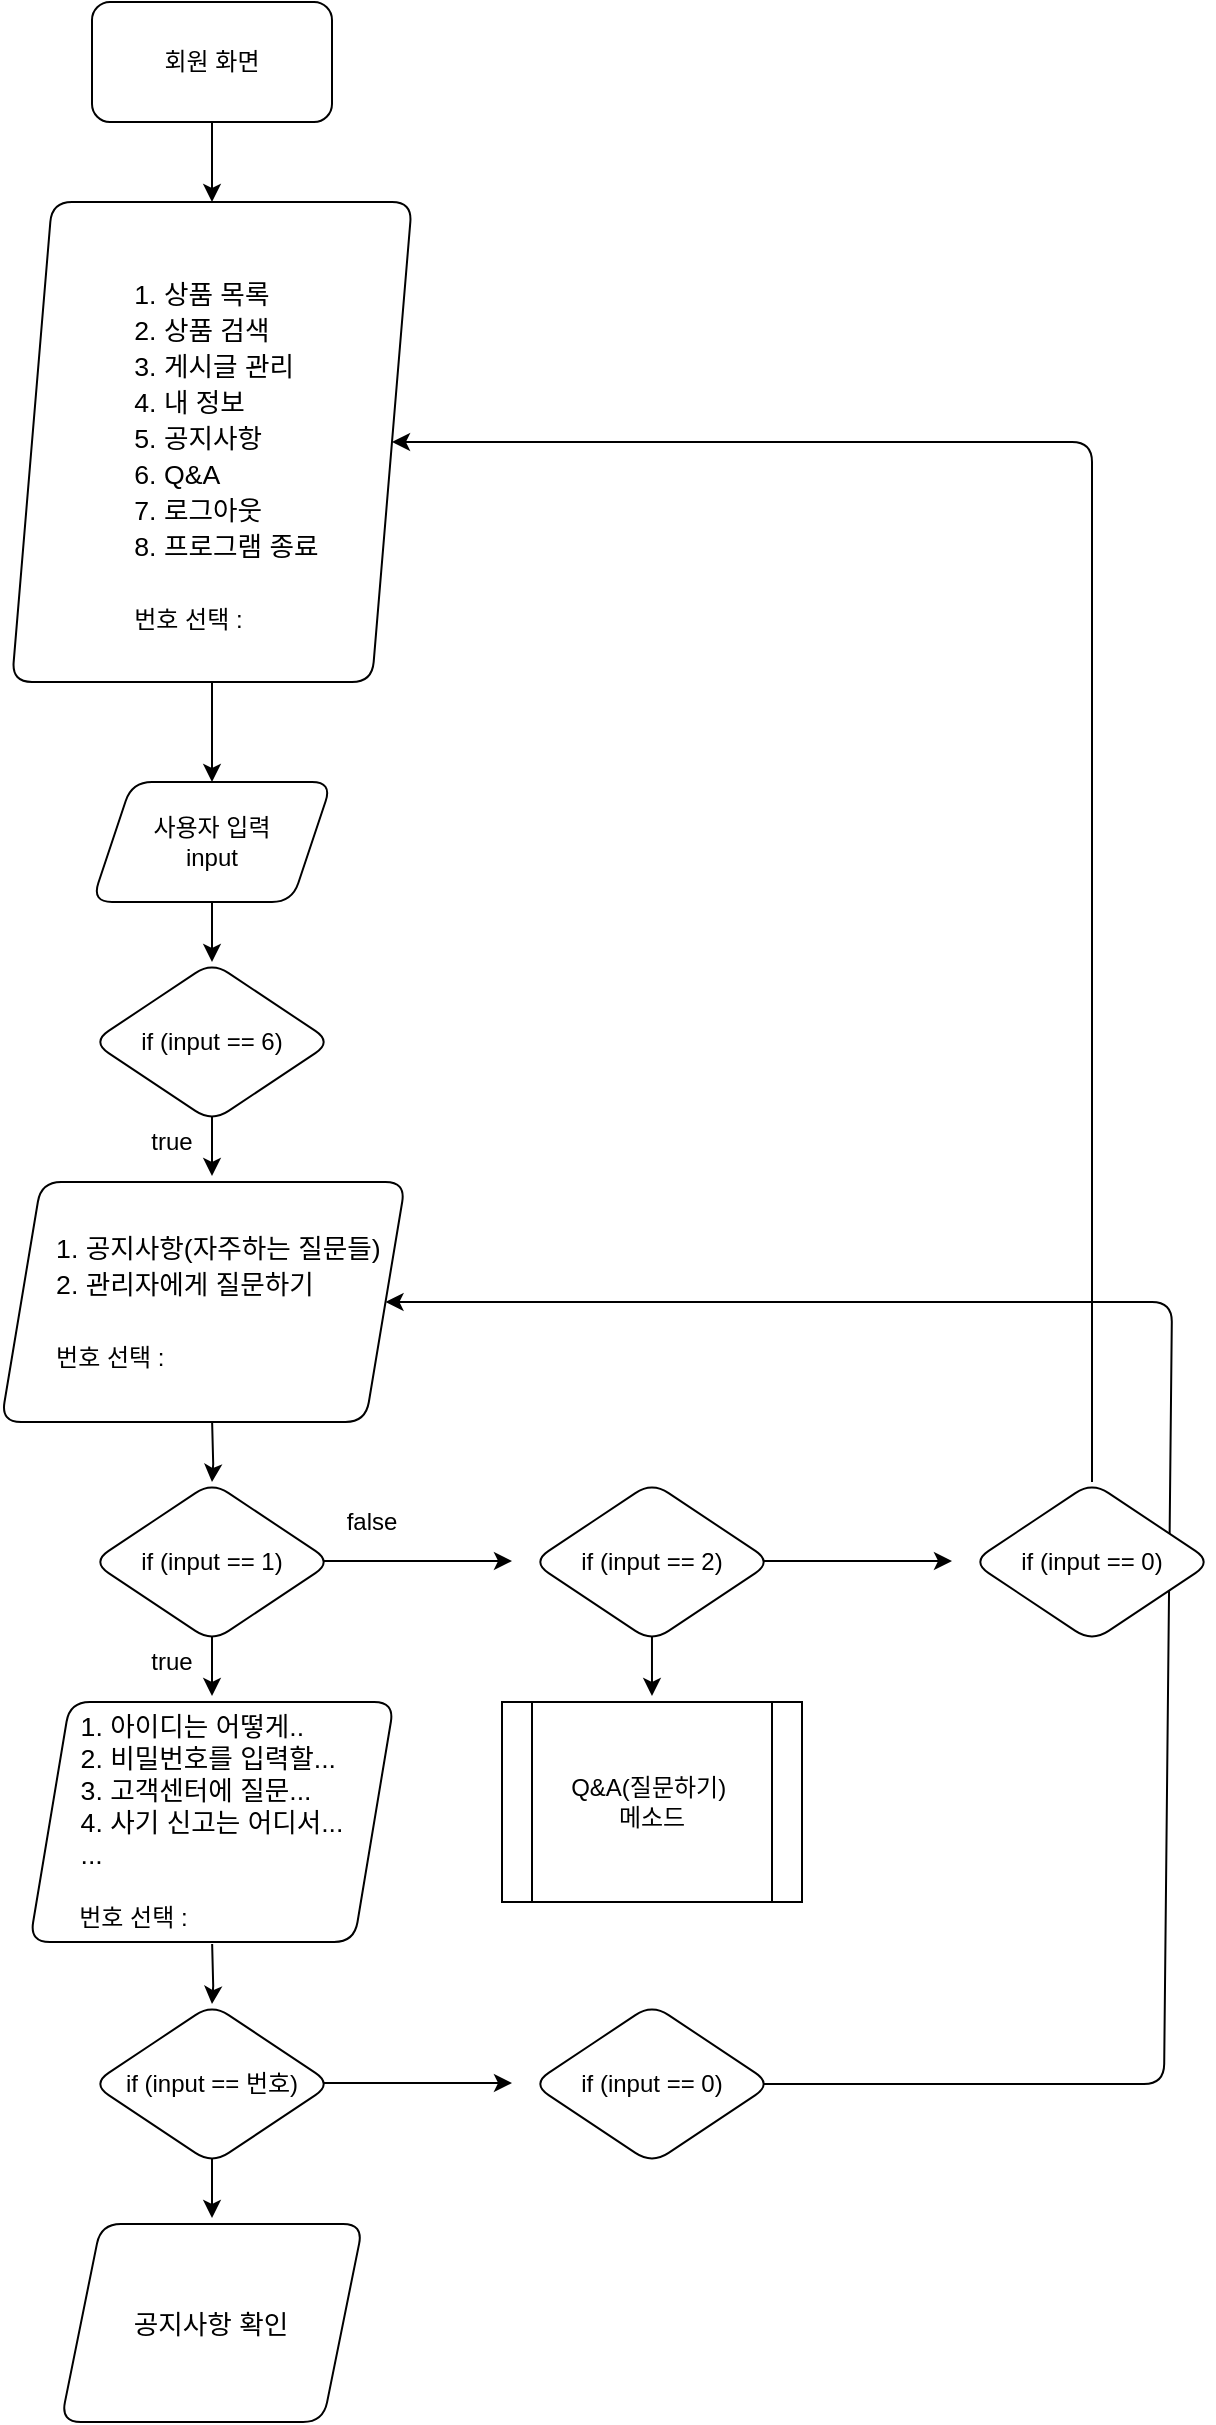 <mxfile version="13.9.8" type="device"><diagram id="C5RBs43oDa-KdzZeNtuy" name="Page-1"><mxGraphModel dx="1351" dy="923" grid="1" gridSize="10" guides="1" tooltips="1" connect="1" arrows="1" fold="1" page="1" pageScale="1" pageWidth="827" pageHeight="1169" math="0" shadow="0"><root><mxCell id="WIyWlLk6GJQsqaUBKTNV-0"/><mxCell id="WIyWlLk6GJQsqaUBKTNV-1" parent="WIyWlLk6GJQsqaUBKTNV-0"/><mxCell id="uwMDLO1GUHIa66Tls5Jl-5" value="" style="edgeStyle=orthogonalEdgeStyle;rounded=0;orthogonalLoop=1;jettySize=auto;html=1;" parent="WIyWlLk6GJQsqaUBKTNV-1" source="uwMDLO1GUHIa66Tls5Jl-6" target="uwMDLO1GUHIa66Tls5Jl-8" edge="1"><mxGeometry relative="1" as="geometry"/></mxCell><mxCell id="uwMDLO1GUHIa66Tls5Jl-6" value="회원 화면" style="rounded=1;whiteSpace=wrap;html=1;" parent="WIyWlLk6GJQsqaUBKTNV-1" vertex="1"><mxGeometry x="180" y="20" width="120" height="60" as="geometry"/></mxCell><mxCell id="uwMDLO1GUHIa66Tls5Jl-7" value="" style="edgeStyle=orthogonalEdgeStyle;rounded=0;orthogonalLoop=1;jettySize=auto;html=1;" parent="WIyWlLk6GJQsqaUBKTNV-1" source="uwMDLO1GUHIa66Tls5Jl-8" edge="1"><mxGeometry relative="1" as="geometry"><mxPoint x="240" y="410" as="targetPoint"/></mxGeometry></mxCell><mxCell id="uwMDLO1GUHIa66Tls5Jl-8" value="&lt;br&gt;&lt;p style=&quot;line-height: 150% ; margin-top: 0pt ; margin-bottom: 0pt ; margin-left: 0.4in ; margin-right: 0in ; text-indent: -0.25in ; text-align: left ; direction: ltr ; unicode-bidi: embed&quot;&gt;&lt;span style=&quot;font-size: 10pt&quot;&gt;1. 상품 목록&lt;/span&gt;&lt;/p&gt;&lt;p style=&quot;line-height: 150% ; margin-top: 0pt ; margin-bottom: 0pt ; margin-left: 0.4in ; margin-right: 0in ; text-indent: -0.25in ; text-align: left ; direction: ltr ; unicode-bidi: embed&quot;&gt;&lt;span style=&quot;font-size: 10pt&quot;&gt;2. 상품 검색&lt;/span&gt;&lt;/p&gt;&lt;p style=&quot;line-height: 150% ; margin-top: 0pt ; margin-bottom: 0pt ; margin-left: 0.4in ; margin-right: 0in ; text-indent: -0.25in ; text-align: left ; direction: ltr ; unicode-bidi: embed&quot;&gt;&lt;span style=&quot;font-size: 10pt&quot;&gt;3. 게시글 관리&lt;/span&gt;&lt;/p&gt;&lt;p style=&quot;line-height: 150% ; margin-top: 0pt ; margin-bottom: 0pt ; margin-left: 0.4in ; margin-right: 0in ; text-indent: -0.25in ; text-align: left ; direction: ltr ; unicode-bidi: embed&quot;&gt;&lt;span style=&quot;font-size: 10pt&quot;&gt;4. 내 정보&lt;/span&gt;&lt;/p&gt;&lt;p style=&quot;line-height: 150% ; margin-top: 0pt ; margin-bottom: 0pt ; margin-left: 0.4in ; margin-right: 0in ; text-indent: -0.25in ; text-align: left ; direction: ltr ; unicode-bidi: embed&quot;&gt;&lt;span style=&quot;text-indent: -0.25in ; font-size: 10pt&quot;&gt;5. 공지사항&lt;/span&gt;&lt;span style=&quot;font-size: 10pt&quot;&gt;&lt;br&gt;&lt;/span&gt;&lt;/p&gt;&lt;p style=&quot;line-height: 150% ; margin-top: 0pt ; margin-bottom: 0pt ; margin-left: 0.4in ; margin-right: 0in ; text-indent: -0.25in ; text-align: left ; direction: ltr ; unicode-bidi: embed&quot;&gt;&lt;span style=&quot;text-indent: -0.25in ; font-size: 10pt&quot;&gt;6. Q&amp;amp;A&lt;/span&gt;&lt;span style=&quot;text-indent: -0.25in ; font-size: 10pt&quot;&gt;&lt;br&gt;&lt;/span&gt;&lt;/p&gt;&lt;p style=&quot;line-height: 150% ; margin-top: 0pt ; margin-bottom: 0pt ; margin-left: 0.4in ; margin-right: 0in ; text-indent: -0.25in ; text-align: left ; direction: ltr ; unicode-bidi: embed&quot;&gt;&lt;span style=&quot;text-indent: -0.25in ; font-size: 10pt&quot;&gt;7. 로그아웃&lt;/span&gt;&lt;span style=&quot;text-indent: -0.25in ; font-size: 10pt&quot;&gt;&lt;br&gt;&lt;/span&gt;&lt;/p&gt;&lt;p style=&quot;line-height: 150% ; margin-top: 0pt ; margin-bottom: 0pt ; margin-left: 0.4in ; margin-right: 0in ; text-indent: -0.25in ; text-align: left ; direction: ltr ; unicode-bidi: embed&quot;&gt;&lt;span style=&quot;text-indent: -0.25in ; font-size: 10pt&quot;&gt;8. 프로그램 종료&lt;/span&gt;&lt;/p&gt;&lt;p style=&quot;line-height: 150% ; margin-top: 0pt ; margin-bottom: 0pt ; margin-left: 0.4in ; margin-right: 0in ; text-indent: -0.25in ; text-align: left ; direction: ltr ; unicode-bidi: embed&quot;&gt;&lt;br&gt;&lt;/p&gt;&lt;p style=&quot;line-height: 150% ; margin-top: 0pt ; margin-bottom: 0pt ; margin-left: 0.4in ; margin-right: 0in ; text-indent: -0.25in ; text-align: left ; direction: ltr ; unicode-bidi: embed&quot;&gt;&lt;span style=&quot;text-indent: -0.25in&quot;&gt;번호 선택 :&amp;nbsp;&lt;/span&gt;&lt;br&gt;&lt;/p&gt;" style="shape=parallelogram;perimeter=parallelogramPerimeter;whiteSpace=wrap;html=1;fixedSize=1;rounded=1;" parent="WIyWlLk6GJQsqaUBKTNV-1" vertex="1"><mxGeometry x="140" y="120" width="200" height="240" as="geometry"/></mxCell><mxCell id="uwMDLO1GUHIa66Tls5Jl-9" value="" style="edgeStyle=orthogonalEdgeStyle;rounded=0;orthogonalLoop=1;jettySize=auto;html=1;" parent="WIyWlLk6GJQsqaUBKTNV-1" source="uwMDLO1GUHIa66Tls5Jl-10" target="uwMDLO1GUHIa66Tls5Jl-12" edge="1"><mxGeometry relative="1" as="geometry"/></mxCell><mxCell id="uwMDLO1GUHIa66Tls5Jl-10" value="사용자 입력&lt;br&gt;input" style="shape=parallelogram;perimeter=parallelogramPerimeter;whiteSpace=wrap;html=1;fixedSize=1;rounded=1;" parent="WIyWlLk6GJQsqaUBKTNV-1" vertex="1"><mxGeometry x="180" y="410" width="120" height="60" as="geometry"/></mxCell><mxCell id="uwMDLO1GUHIa66Tls5Jl-12" value="if (input == 6)" style="rhombus;whiteSpace=wrap;html=1;rounded=1;" parent="WIyWlLk6GJQsqaUBKTNV-1" vertex="1"><mxGeometry x="180" y="500" width="120" height="80" as="geometry"/></mxCell><mxCell id="uwMDLO1GUHIa66Tls5Jl-285" value="" style="edgeStyle=orthogonalEdgeStyle;rounded=0;orthogonalLoop=1;jettySize=auto;html=1;" parent="WIyWlLk6GJQsqaUBKTNV-1" edge="1"><mxGeometry relative="1" as="geometry"><mxPoint x="240" y="577" as="sourcePoint"/><mxPoint x="240" y="607" as="targetPoint"/></mxGeometry></mxCell><mxCell id="uwMDLO1GUHIa66Tls5Jl-286" value="&lt;p style=&quot;line-height: 18px ; margin: 0pt 0in 0pt 0.4in ; text-indent: -0.25in ; text-align: left ; direction: ltr ; unicode-bidi: embed&quot;&gt;&lt;span style=&quot;font-size: 10pt&quot;&gt;1. 공지사항(자주하는 질문들)&lt;/span&gt;&lt;/p&gt;&lt;p style=&quot;line-height: 18px ; margin: 0pt 0in 0pt 0.4in ; text-indent: -0.25in ; text-align: left ; direction: ltr ; unicode-bidi: embed&quot;&gt;&lt;span style=&quot;font-size: 10pt&quot;&gt;2. 관리자에게 질문하기&lt;/span&gt;&lt;/p&gt;&lt;p style=&quot;line-height: 18px ; margin: 0pt 0in 0pt 0.4in ; text-indent: -0.25in ; text-align: left ; direction: ltr ; unicode-bidi: embed&quot;&gt;&lt;br&gt;&lt;/p&gt;&lt;p style=&quot;line-height: 18px ; margin: 0pt 0in 0pt 0.4in ; text-indent: -0.25in ; text-align: left ; direction: ltr ; unicode-bidi: embed&quot;&gt;&lt;span style=&quot;text-indent: -0.25in&quot;&gt;번호 선택 :&amp;nbsp;&lt;/span&gt;&lt;/p&gt;" style="shape=parallelogram;perimeter=parallelogramPerimeter;whiteSpace=wrap;html=1;fixedSize=1;rounded=1;" parent="WIyWlLk6GJQsqaUBKTNV-1" vertex="1"><mxGeometry x="134.59" y="610" width="202.17" height="120" as="geometry"/></mxCell><mxCell id="uwMDLO1GUHIa66Tls5Jl-287" value="" style="edgeStyle=orthogonalEdgeStyle;rounded=0;orthogonalLoop=1;jettySize=auto;html=1;" parent="WIyWlLk6GJQsqaUBKTNV-1" target="uwMDLO1GUHIa66Tls5Jl-288" edge="1"><mxGeometry relative="1" as="geometry"><mxPoint x="240.059" y="730.0" as="sourcePoint"/></mxGeometry></mxCell><mxCell id="uwMDLO1GUHIa66Tls5Jl-288" value="if (input == 1)" style="rhombus;whiteSpace=wrap;html=1;rounded=1;" parent="WIyWlLk6GJQsqaUBKTNV-1" vertex="1"><mxGeometry x="180" y="760" width="120" height="80" as="geometry"/></mxCell><mxCell id="uwMDLO1GUHIa66Tls5Jl-292" value="true" style="text;html=1;strokeColor=none;fillColor=none;align=center;verticalAlign=middle;whiteSpace=wrap;rounded=0;" parent="WIyWlLk6GJQsqaUBKTNV-1" vertex="1"><mxGeometry x="200" y="580" width="40" height="20" as="geometry"/></mxCell><mxCell id="uwMDLO1GUHIa66Tls5Jl-300" value="&lt;div style=&quot;text-align: left&quot;&gt;&lt;span style=&quot;font-size: 13.333px&quot;&gt;1. 아이디는 어떻게..&lt;/span&gt;&lt;/div&gt;&lt;div style=&quot;font-size: 13.333px ; text-align: left&quot;&gt;&lt;span style=&quot;font-size: 13.333px&quot;&gt;2. 비밀번호를 입력할...&lt;/span&gt;&lt;/div&gt;&lt;div style=&quot;font-size: 13.333px ; text-align: left&quot;&gt;&lt;span style=&quot;font-size: 13.333px&quot;&gt;3. 고객센터에 질문...&lt;/span&gt;&lt;/div&gt;&lt;div style=&quot;font-size: 13.333px ; text-align: left&quot;&gt;&lt;span style=&quot;font-size: 13.333px&quot;&gt;4. 사기 신고는 어디서...&lt;/span&gt;&lt;/div&gt;&lt;div style=&quot;font-size: 13.333px ; text-align: left&quot;&gt;&lt;span style=&quot;font-size: 13.333px&quot;&gt;...&lt;/span&gt;&lt;/div&gt;&lt;div style=&quot;text-align: left&quot;&gt;&lt;span style=&quot;font-size: 13.333px&quot;&gt;&lt;br&gt;&lt;/span&gt;&lt;/div&gt;&lt;span style=&quot;text-indent: -24px&quot;&gt;&lt;div style=&quot;text-align: left&quot;&gt;&lt;span&gt;&amp;nbsp; &amp;nbsp; &amp;nbsp; &amp;nbsp;번호 선택 :&amp;nbsp;&lt;/span&gt;&lt;/div&gt;&lt;/span&gt;" style="shape=parallelogram;perimeter=parallelogramPerimeter;whiteSpace=wrap;html=1;fixedSize=1;rounded=1;" parent="WIyWlLk6GJQsqaUBKTNV-1" vertex="1"><mxGeometry x="148.92" y="870" width="182.17" height="120" as="geometry"/></mxCell><mxCell id="uwMDLO1GUHIa66Tls5Jl-304" value="" style="edgeStyle=orthogonalEdgeStyle;rounded=0;orthogonalLoop=1;jettySize=auto;html=1;entryX=0.5;entryY=0;entryDx=0;entryDy=0;" parent="WIyWlLk6GJQsqaUBKTNV-1" edge="1"><mxGeometry relative="1" as="geometry"><mxPoint x="240" y="837" as="sourcePoint"/><mxPoint x="240.005" y="867" as="targetPoint"/></mxGeometry></mxCell><mxCell id="uwMDLO1GUHIa66Tls5Jl-318" value="true" style="text;html=1;strokeColor=none;fillColor=none;align=center;verticalAlign=middle;whiteSpace=wrap;rounded=0;" parent="WIyWlLk6GJQsqaUBKTNV-1" vertex="1"><mxGeometry x="200" y="840" width="40" height="20" as="geometry"/></mxCell><mxCell id="uwMDLO1GUHIa66Tls5Jl-361" style="edgeStyle=orthogonalEdgeStyle;rounded=0;orthogonalLoop=1;jettySize=auto;html=1;" parent="WIyWlLk6GJQsqaUBKTNV-1" edge="1"><mxGeometry relative="1" as="geometry"><mxPoint x="296" y="799.5" as="sourcePoint"/><mxPoint x="390" y="799.5" as="targetPoint"/></mxGeometry></mxCell><mxCell id="uwMDLO1GUHIa66Tls5Jl-362" value="if (input == 2)" style="rhombus;whiteSpace=wrap;html=1;rounded=1;" parent="WIyWlLk6GJQsqaUBKTNV-1" vertex="1"><mxGeometry x="400" y="760" width="120" height="80" as="geometry"/></mxCell><mxCell id="uwMDLO1GUHIa66Tls5Jl-395" value="false" style="text;html=1;strokeColor=none;fillColor=none;align=center;verticalAlign=middle;whiteSpace=wrap;rounded=0;" parent="WIyWlLk6GJQsqaUBKTNV-1" vertex="1"><mxGeometry x="300" y="770" width="40" height="20" as="geometry"/></mxCell><mxCell id="GeTqEH_OZocBsMhb8y91-0" value="" style="edgeStyle=orthogonalEdgeStyle;rounded=0;orthogonalLoop=1;jettySize=auto;html=1;" edge="1" target="GeTqEH_OZocBsMhb8y91-1" parent="WIyWlLk6GJQsqaUBKTNV-1"><mxGeometry relative="1" as="geometry"><mxPoint x="240.069" y="991.0" as="sourcePoint"/></mxGeometry></mxCell><mxCell id="GeTqEH_OZocBsMhb8y91-1" value="if (input == 번호)" style="rhombus;whiteSpace=wrap;html=1;rounded=1;" vertex="1" parent="WIyWlLk6GJQsqaUBKTNV-1"><mxGeometry x="180.01" y="1021" width="120" height="80" as="geometry"/></mxCell><mxCell id="GeTqEH_OZocBsMhb8y91-4" value="&lt;div style=&quot;text-align: left&quot;&gt;&lt;span style=&quot;font-size: 13.333px&quot;&gt;공지사항 확인&lt;/span&gt;&lt;/div&gt;" style="shape=parallelogram;perimeter=parallelogramPerimeter;whiteSpace=wrap;html=1;fixedSize=1;rounded=1;" vertex="1" parent="WIyWlLk6GJQsqaUBKTNV-1"><mxGeometry x="164.47" y="1131" width="151.08" height="99" as="geometry"/></mxCell><mxCell id="GeTqEH_OZocBsMhb8y91-5" value="" style="edgeStyle=orthogonalEdgeStyle;rounded=0;orthogonalLoop=1;jettySize=auto;html=1;entryX=0.5;entryY=0;entryDx=0;entryDy=0;" edge="1" parent="WIyWlLk6GJQsqaUBKTNV-1"><mxGeometry relative="1" as="geometry"><mxPoint x="240" y="1098" as="sourcePoint"/><mxPoint x="240.005" y="1128" as="targetPoint"/></mxGeometry></mxCell><mxCell id="GeTqEH_OZocBsMhb8y91-7" value="" style="edgeStyle=orthogonalEdgeStyle;rounded=0;orthogonalLoop=1;jettySize=auto;html=1;entryX=0.5;entryY=0;entryDx=0;entryDy=0;" edge="1" parent="WIyWlLk6GJQsqaUBKTNV-1"><mxGeometry relative="1" as="geometry"><mxPoint x="459.99" y="837" as="sourcePoint"/><mxPoint x="459.995" y="867" as="targetPoint"/></mxGeometry></mxCell><mxCell id="GeTqEH_OZocBsMhb8y91-8" value="if (input == 0)" style="rhombus;whiteSpace=wrap;html=1;rounded=1;" vertex="1" parent="WIyWlLk6GJQsqaUBKTNV-1"><mxGeometry x="400" y="1021" width="120" height="80" as="geometry"/></mxCell><mxCell id="GeTqEH_OZocBsMhb8y91-9" style="edgeStyle=orthogonalEdgeStyle;rounded=0;orthogonalLoop=1;jettySize=auto;html=1;" edge="1" parent="WIyWlLk6GJQsqaUBKTNV-1"><mxGeometry relative="1" as="geometry"><mxPoint x="296" y="1060.5" as="sourcePoint"/><mxPoint x="390" y="1060.5" as="targetPoint"/></mxGeometry></mxCell><mxCell id="GeTqEH_OZocBsMhb8y91-10" value="" style="endArrow=classic;html=1;exitX=1;exitY=0.5;exitDx=0;exitDy=0;entryX=1;entryY=0.5;entryDx=0;entryDy=0;" edge="1" parent="WIyWlLk6GJQsqaUBKTNV-1" target="uwMDLO1GUHIa66Tls5Jl-286"><mxGeometry width="50" height="50" relative="1" as="geometry"><mxPoint x="516" y="1061" as="sourcePoint"/><mxPoint x="716" y="570" as="targetPoint"/><Array as="points"><mxPoint x="716" y="1061"/><mxPoint x="720" y="670"/></Array></mxGeometry></mxCell><mxCell id="GeTqEH_OZocBsMhb8y91-11" value="&lt;div&gt;Q&amp;amp;A(질문하기)&amp;nbsp;&lt;/div&gt;&lt;div&gt;메소드&lt;/div&gt;" style="shape=process;whiteSpace=wrap;html=1;backgroundOutline=1;" vertex="1" parent="WIyWlLk6GJQsqaUBKTNV-1"><mxGeometry x="385" y="870" width="150" height="100" as="geometry"/></mxCell><mxCell id="GeTqEH_OZocBsMhb8y91-12" value="if (input == 0)" style="rhombus;whiteSpace=wrap;html=1;rounded=1;" vertex="1" parent="WIyWlLk6GJQsqaUBKTNV-1"><mxGeometry x="620" y="760" width="120" height="80" as="geometry"/></mxCell><mxCell id="GeTqEH_OZocBsMhb8y91-13" style="edgeStyle=orthogonalEdgeStyle;rounded=0;orthogonalLoop=1;jettySize=auto;html=1;" edge="1" parent="WIyWlLk6GJQsqaUBKTNV-1"><mxGeometry relative="1" as="geometry"><mxPoint x="516" y="799.5" as="sourcePoint"/><mxPoint x="610" y="799.5" as="targetPoint"/></mxGeometry></mxCell><mxCell id="GeTqEH_OZocBsMhb8y91-15" value="" style="endArrow=classic;html=1;entryX=1;entryY=0.5;entryDx=0;entryDy=0;" edge="1" parent="WIyWlLk6GJQsqaUBKTNV-1" target="uwMDLO1GUHIa66Tls5Jl-8"><mxGeometry width="50" height="50" relative="1" as="geometry"><mxPoint x="680" y="760" as="sourcePoint"/><mxPoint x="980" y="490" as="targetPoint"/><Array as="points"><mxPoint x="680" y="240"/></Array></mxGeometry></mxCell></root></mxGraphModel></diagram></mxfile>